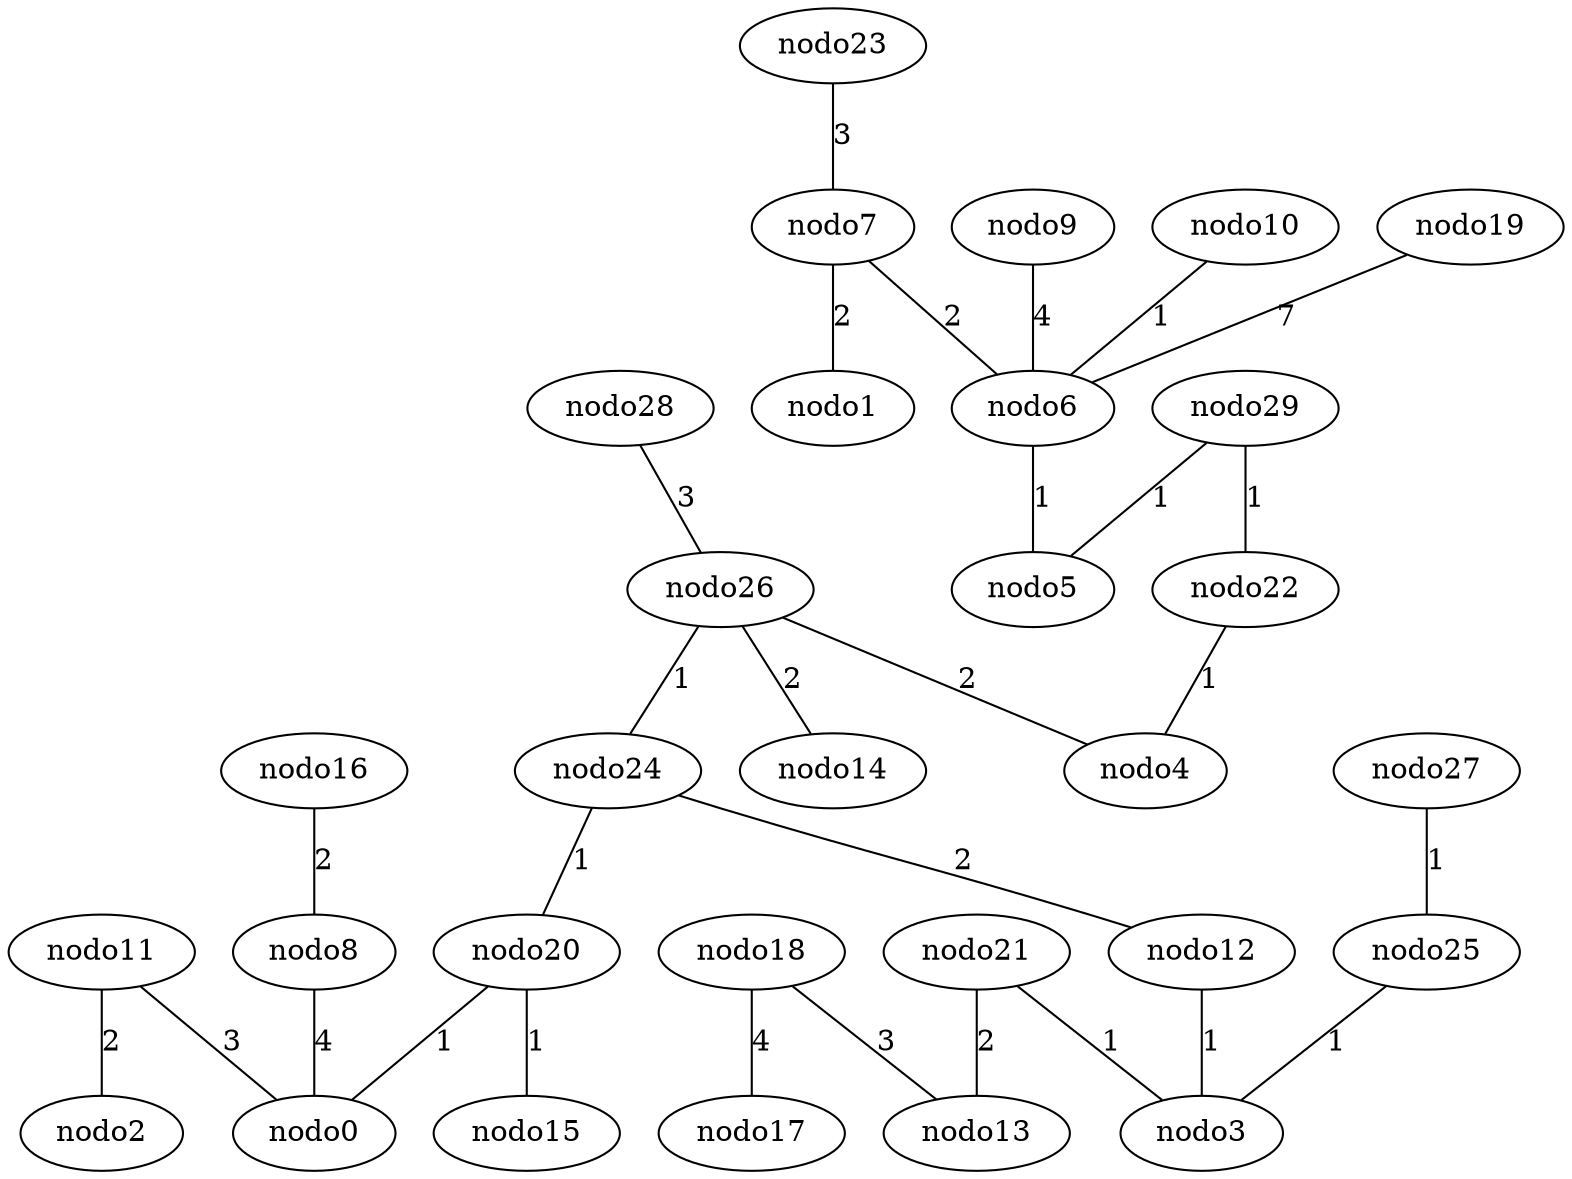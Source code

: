 graph X {
 0 [label="nodo0"];
 1 [label="nodo1"];
 2 [label="nodo2"];
 3 [label="nodo3"];
 4 [label="nodo4"];
 5 [label="nodo5"];
 6 [label="nodo6"];
 7 [label="nodo7"];
 8 [label="nodo8"];
 9 [label="nodo9"];
 10 [label="nodo10"];
 11 [label="nodo11"];
 12 [label="nodo12"];
 13 [label="nodo13"];
 14 [label="nodo14"];
 15 [label="nodo15"];
 16 [label="nodo16"];
 17 [label="nodo17"];
 18 [label="nodo18"];
 19 [label="nodo19"];
 20 [label="nodo20"];
 21 [label="nodo21"];
 22 [label="nodo22"];
 23 [label="nodo23"];
 24 [label="nodo24"];
 25 [label="nodo25"];
 26 [label="nodo26"];
 27 [label="nodo27"];
 28 [label="nodo28"];
 29 [label="nodo29"];
  6 -- 5  [label="1"];
  10 -- 6  [label="1"];
  12 -- 3  [label="1"];
  20 -- 0  [label="1"];
  20 -- 15  [label="1"];
  21 -- 3  [label="1"];
  22 -- 4  [label="1"];
  24 -- 20  [label="1"];
  25 -- 3  [label="1"];
  26 -- 24  [label="1"];
  27 -- 25  [label="1"];
  29 -- 5  [label="1"];
  29 -- 22  [label="1"];
  7 -- 6  [label="2"];
  7 -- 1  [label="2"];
  11 -- 2  [label="2"];
  16 -- 8  [label="2"];
  21 -- 13  [label="2"];
  24 -- 12  [label="2"];
  26 -- 4  [label="2"];
  26 -- 14  [label="2"];
  11 -- 0  [label="3"];
  18 -- 13  [label="3"];
  23 -- 7  [label="3"];
  28 -- 26  [label="3"];
  8 -- 0  [label="4"];
  9 -- 6  [label="4"];
  18 -- 17  [label="4"];
  19 -- 6  [label="7"];
}
